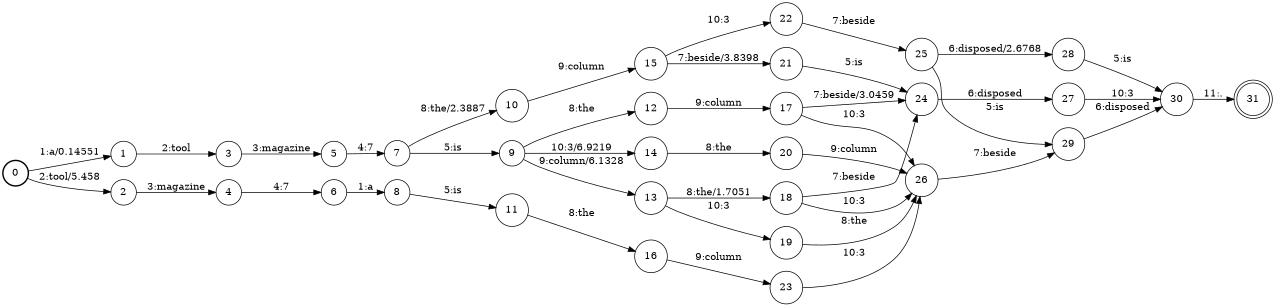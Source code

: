 digraph FST {
rankdir = LR;
size = "8.5,11";
label = "";
center = 1;
orientation = Portrait;
ranksep = "0.4";
nodesep = "0.25";
0 [label = "0", shape = circle, style = bold, fontsize = 14]
	0 -> 1 [label = "1:a/0.14551", fontsize = 14];
	0 -> 2 [label = "2:tool/5.458", fontsize = 14];
1 [label = "1", shape = circle, style = solid, fontsize = 14]
	1 -> 3 [label = "2:tool", fontsize = 14];
2 [label = "2", shape = circle, style = solid, fontsize = 14]
	2 -> 4 [label = "3:magazine", fontsize = 14];
3 [label = "3", shape = circle, style = solid, fontsize = 14]
	3 -> 5 [label = "3:magazine", fontsize = 14];
4 [label = "4", shape = circle, style = solid, fontsize = 14]
	4 -> 6 [label = "4:7", fontsize = 14];
5 [label = "5", shape = circle, style = solid, fontsize = 14]
	5 -> 7 [label = "4:7", fontsize = 14];
6 [label = "6", shape = circle, style = solid, fontsize = 14]
	6 -> 8 [label = "1:a", fontsize = 14];
7 [label = "7", shape = circle, style = solid, fontsize = 14]
	7 -> 9 [label = "5:is", fontsize = 14];
	7 -> 10 [label = "8:the/2.3887", fontsize = 14];
8 [label = "8", shape = circle, style = solid, fontsize = 14]
	8 -> 11 [label = "5:is", fontsize = 14];
9 [label = "9", shape = circle, style = solid, fontsize = 14]
	9 -> 12 [label = "8:the", fontsize = 14];
	9 -> 13 [label = "9:column/6.1328", fontsize = 14];
	9 -> 14 [label = "10:3/6.9219", fontsize = 14];
10 [label = "10", shape = circle, style = solid, fontsize = 14]
	10 -> 15 [label = "9:column", fontsize = 14];
11 [label = "11", shape = circle, style = solid, fontsize = 14]
	11 -> 16 [label = "8:the", fontsize = 14];
12 [label = "12", shape = circle, style = solid, fontsize = 14]
	12 -> 17 [label = "9:column", fontsize = 14];
13 [label = "13", shape = circle, style = solid, fontsize = 14]
	13 -> 18 [label = "8:the/1.7051", fontsize = 14];
	13 -> 19 [label = "10:3", fontsize = 14];
14 [label = "14", shape = circle, style = solid, fontsize = 14]
	14 -> 20 [label = "8:the", fontsize = 14];
15 [label = "15", shape = circle, style = solid, fontsize = 14]
	15 -> 21 [label = "7:beside/3.8398", fontsize = 14];
	15 -> 22 [label = "10:3", fontsize = 14];
16 [label = "16", shape = circle, style = solid, fontsize = 14]
	16 -> 23 [label = "9:column", fontsize = 14];
17 [label = "17", shape = circle, style = solid, fontsize = 14]
	17 -> 24 [label = "7:beside/3.0459", fontsize = 14];
	17 -> 26 [label = "10:3", fontsize = 14];
18 [label = "18", shape = circle, style = solid, fontsize = 14]
	18 -> 24 [label = "7:beside", fontsize = 14];
	18 -> 26 [label = "10:3", fontsize = 14];
19 [label = "19", shape = circle, style = solid, fontsize = 14]
	19 -> 26 [label = "8:the", fontsize = 14];
20 [label = "20", shape = circle, style = solid, fontsize = 14]
	20 -> 26 [label = "9:column", fontsize = 14];
21 [label = "21", shape = circle, style = solid, fontsize = 14]
	21 -> 24 [label = "5:is", fontsize = 14];
22 [label = "22", shape = circle, style = solid, fontsize = 14]
	22 -> 25 [label = "7:beside", fontsize = 14];
23 [label = "23", shape = circle, style = solid, fontsize = 14]
	23 -> 26 [label = "10:3", fontsize = 14];
24 [label = "24", shape = circle, style = solid, fontsize = 14]
	24 -> 27 [label = "6:disposed", fontsize = 14];
25 [label = "25", shape = circle, style = solid, fontsize = 14]
	25 -> 29 [label = "5:is", fontsize = 14];
	25 -> 28 [label = "6:disposed/2.6768", fontsize = 14];
26 [label = "26", shape = circle, style = solid, fontsize = 14]
	26 -> 29 [label = "7:beside", fontsize = 14];
27 [label = "27", shape = circle, style = solid, fontsize = 14]
	27 -> 30 [label = "10:3", fontsize = 14];
28 [label = "28", shape = circle, style = solid, fontsize = 14]
	28 -> 30 [label = "5:is", fontsize = 14];
29 [label = "29", shape = circle, style = solid, fontsize = 14]
	29 -> 30 [label = "6:disposed", fontsize = 14];
30 [label = "30", shape = circle, style = solid, fontsize = 14]
	30 -> 31 [label = "11:.", fontsize = 14];
31 [label = "31", shape = doublecircle, style = solid, fontsize = 14]
}
